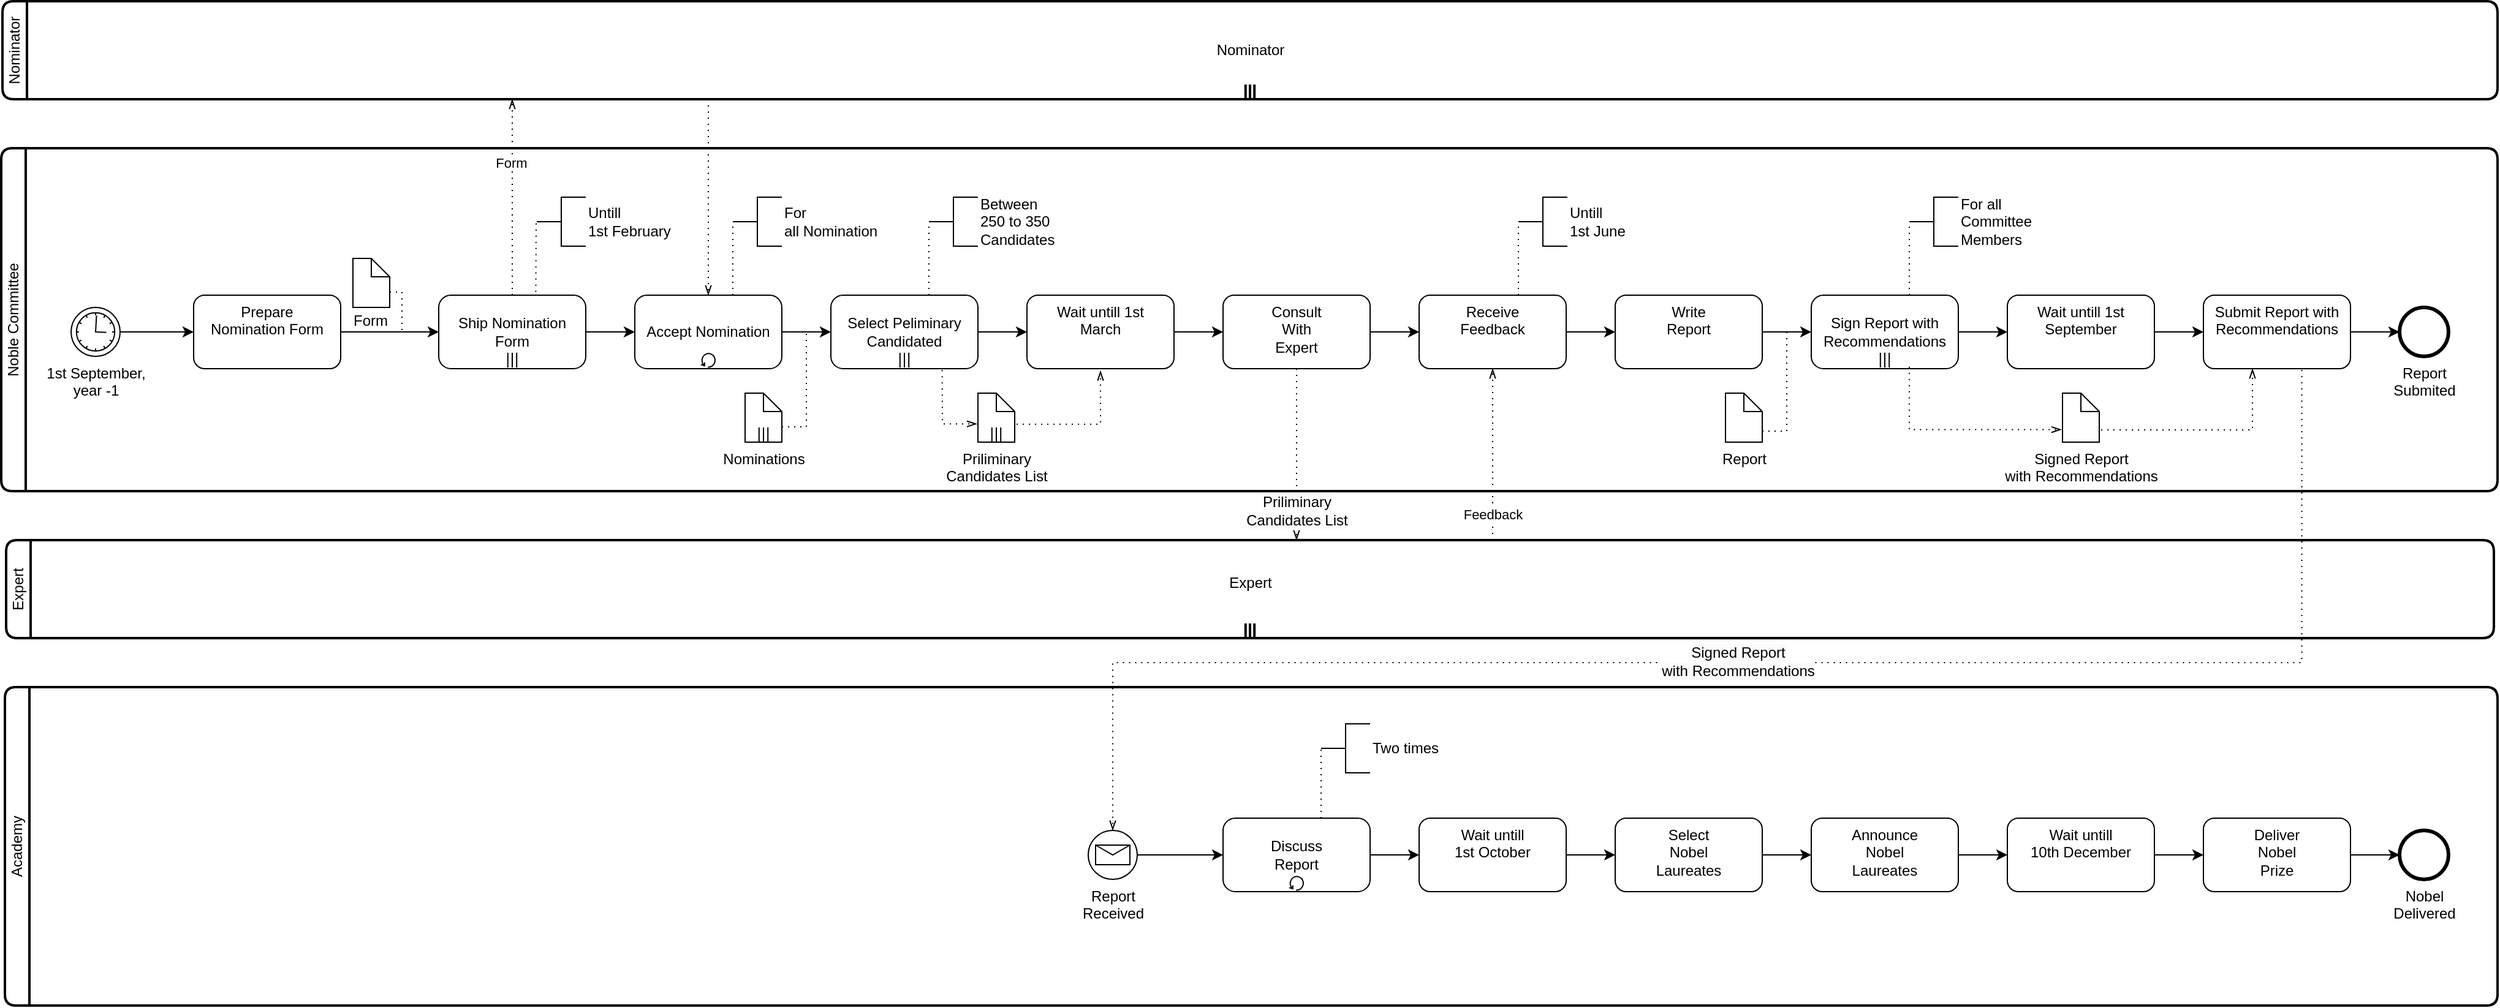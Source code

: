 <mxfile version="24.0.4" type="device">
  <diagram name="Страница — 1" id="o18Mdv8vmVLSmpb-lbFL">
    <mxGraphModel dx="3429" dy="1622" grid="1" gridSize="10" guides="1" tooltips="1" connect="1" arrows="1" fold="1" page="1" pageScale="1" pageWidth="827" pageHeight="1169" background="none" math="0" shadow="0">
      <root>
        <mxCell id="0" />
        <mxCell id="1" parent="0" />
        <mxCell id="DSWXlEe80ZoD1uHSXGsj-34" value="Noble Committee" style="shape=mxgraph.bpmn.swimlane;html=1;startSize=20;horizontal=0;swimlaneLine=1;collapsible=0;fontStyle=0;strokeWidth=2;whiteSpace=wrap;rounded=1;" parent="1" vertex="1">
          <mxGeometry x="3" y="280" width="2037" height="280" as="geometry" />
        </mxCell>
        <mxCell id="DSWXlEe80ZoD1uHSXGsj-40" value="Academy" style="shape=mxgraph.bpmn.swimlane;html=1;startSize=20;horizontal=0;swimlaneLine=1;collapsible=0;fontStyle=0;strokeWidth=2;whiteSpace=wrap;fillColor=none;rounded=1;" parent="1" vertex="1">
          <mxGeometry x="6" y="720" width="2034" height="260" as="geometry" />
        </mxCell>
        <mxCell id="DSWXlEe80ZoD1uHSXGsj-62" style="edgeStyle=orthogonalEdgeStyle;rounded=0;orthogonalLoop=1;jettySize=auto;html=1;" parent="1" source="DSWXlEe80ZoD1uHSXGsj-41" target="DSWXlEe80ZoD1uHSXGsj-42" edge="1">
          <mxGeometry relative="1" as="geometry" />
        </mxCell>
        <mxCell id="DSWXlEe80ZoD1uHSXGsj-41" value="1st September,&lt;div&gt;year -1&lt;/div&gt;" style="points=[[0.145,0.145,0],[0.5,0,0],[0.855,0.145,0],[1,0.5,0],[0.855,0.855,0],[0.5,1,0],[0.145,0.855,0],[0,0.5,0]];shape=mxgraph.bpmn.event;html=1;verticalLabelPosition=bottom;labelBackgroundColor=#ffffff;verticalAlign=top;align=center;perimeter=ellipsePerimeter;outlineConnect=0;aspect=fixed;outline=standard;symbol=timer;rounded=1;" parent="1" vertex="1">
          <mxGeometry x="60" y="410" width="40" height="40" as="geometry" />
        </mxCell>
        <mxCell id="DSWXlEe80ZoD1uHSXGsj-42" value="Prepare&lt;div&gt;Nomination Form&lt;/div&gt;" style="whiteSpace=wrap;html=1;verticalAlign=top;labelBackgroundColor=#ffffff;container=0;dropTarget=0;metaEdit=0;rounded=1;" parent="1" vertex="1">
          <mxGeometry x="160" y="400" width="120" height="60" as="geometry" />
        </mxCell>
        <mxCell id="DSWXlEe80ZoD1uHSXGsj-54" style="edgeStyle=orthogonalEdgeStyle;rounded=0;orthogonalLoop=1;jettySize=auto;html=1;" parent="1" source="DSWXlEe80ZoD1uHSXGsj-44" target="DSWXlEe80ZoD1uHSXGsj-52" edge="1">
          <mxGeometry relative="1" as="geometry" />
        </mxCell>
        <mxCell id="DSWXlEe80ZoD1uHSXGsj-44" value="Ship Nomination Form" style="points=[[0.25,0,0],[0.5,0,0],[0.75,0,0],[1,0.25,0],[1,0.5,0],[1,0.75,0],[0.75,1,0],[0.5,1,0],[0.25,1,0],[0,0.75,0],[0,0.5,0],[0,0.25,0]];shape=mxgraph.bpmn.task;whiteSpace=wrap;rectStyle=rounded;size=10;html=1;container=1;expand=0;collapsible=0;taskMarker=abstract;isLoopMultiParallel=1;rounded=1;" parent="1" vertex="1">
          <mxGeometry x="360" y="400" width="120" height="60" as="geometry" />
        </mxCell>
        <mxCell id="DSWXlEe80ZoD1uHSXGsj-45" style="edgeStyle=orthogonalEdgeStyle;rounded=0;orthogonalLoop=1;jettySize=auto;html=1;entryX=0;entryY=0.5;entryDx=0;entryDy=0;entryPerimeter=0;" parent="1" source="DSWXlEe80ZoD1uHSXGsj-42" target="DSWXlEe80ZoD1uHSXGsj-44" edge="1">
          <mxGeometry relative="1" as="geometry" />
        </mxCell>
        <mxCell id="DSWXlEe80ZoD1uHSXGsj-49" value="" style="edgeStyle=elbowEdgeStyle;fontSize=12;html=1;endFill=0;startFill=0;endSize=6;startSize=6;dashed=1;dashPattern=1 4;endArrow=none;startArrow=none;rounded=0;exitX=0;exitY=0;exitDx=30;exitDy=27.5;exitPerimeter=0;" parent="1" source="DSWXlEe80ZoD1uHSXGsj-46" edge="1">
          <mxGeometry width="160" relative="1" as="geometry">
            <mxPoint x="280" y="420" as="sourcePoint" />
            <mxPoint x="330" y="430" as="targetPoint" />
            <Array as="points">
              <mxPoint x="330" y="410" />
            </Array>
          </mxGeometry>
        </mxCell>
        <mxCell id="DSWXlEe80ZoD1uHSXGsj-46" value="Form" style="shape=mxgraph.bpmn.data;labelPosition=center;verticalLabelPosition=bottom;align=center;verticalAlign=top;size=15;html=1;strokeOpacity=100;labelPadding=0;movableLabel=1;" parent="1" vertex="1">
          <mxGeometry x="290" y="370" width="30" height="40" as="geometry">
            <mxPoint x="-1" y="-3" as="offset" />
          </mxGeometry>
        </mxCell>
        <mxCell id="DSWXlEe80ZoD1uHSXGsj-50" value="" style="edgeStyle=elbowEdgeStyle;fontSize=12;html=1;endFill=0;startFill=0;endSize=6;startSize=6;dashed=1;dashPattern=1 4;endArrow=openThin;startArrow=none;rounded=0;exitX=0.5;exitY=0;exitDx=0;exitDy=0;exitPerimeter=0;" parent="1" source="DSWXlEe80ZoD1uHSXGsj-44" edge="1">
          <mxGeometry width="160" relative="1" as="geometry">
            <mxPoint x="430" y="290" as="sourcePoint" />
            <mxPoint x="420" y="240" as="targetPoint" />
            <Array as="points">
              <mxPoint x="420" y="280" />
            </Array>
          </mxGeometry>
        </mxCell>
        <mxCell id="DSWXlEe80ZoD1uHSXGsj-51" value="Form" style="edgeLabel;html=1;align=center;verticalAlign=middle;resizable=0;points=[];" parent="DSWXlEe80ZoD1uHSXGsj-50" vertex="1" connectable="0">
          <mxGeometry x="0.35" y="1" relative="1" as="geometry">
            <mxPoint as="offset" />
          </mxGeometry>
        </mxCell>
        <mxCell id="DSWXlEe80ZoD1uHSXGsj-52" value="Accept Nomination" style="points=[[0.25,0,0],[0.5,0,0],[0.75,0,0],[1,0.25,0],[1,0.5,0],[1,0.75,0],[0.75,1,0],[0.5,1,0],[0.25,1,0],[0,0.75,0],[0,0.5,0],[0,0.25,0]];shape=mxgraph.bpmn.task;whiteSpace=wrap;rectStyle=rounded;size=10;html=1;container=1;expand=0;collapsible=0;taskMarker=abstract;isLoopStandard=1;" parent="1" vertex="1">
          <mxGeometry x="520" y="400" width="120" height="60" as="geometry" />
        </mxCell>
        <mxCell id="DSWXlEe80ZoD1uHSXGsj-53" value="" style="edgeStyle=elbowEdgeStyle;fontSize=12;html=1;endFill=0;startFill=0;endSize=6;startSize=6;dashed=1;dashPattern=1 4;endArrow=openThin;startArrow=none;rounded=0;entryX=0.5;entryY=0;entryDx=0;entryDy=0;entryPerimeter=0;" parent="1" source="DSWXlEe80ZoD1uHSXGsj-32" target="DSWXlEe80ZoD1uHSXGsj-52" edge="1">
          <mxGeometry width="160" relative="1" as="geometry">
            <mxPoint x="580" y="250" as="sourcePoint" />
            <mxPoint x="620" y="250" as="targetPoint" />
          </mxGeometry>
        </mxCell>
        <mxCell id="DSWXlEe80ZoD1uHSXGsj-87" style="edgeStyle=orthogonalEdgeStyle;rounded=0;orthogonalLoop=1;jettySize=auto;html=1;entryX=0;entryY=0.5;entryDx=0;entryDy=0;" parent="1" source="DSWXlEe80ZoD1uHSXGsj-57" target="DSWXlEe80ZoD1uHSXGsj-86" edge="1">
          <mxGeometry relative="1" as="geometry" />
        </mxCell>
        <mxCell id="DSWXlEe80ZoD1uHSXGsj-57" value="Select Peliminary&lt;div&gt;Candidated&lt;/div&gt;" style="points=[[0.25,0,0],[0.5,0,0],[0.75,0,0],[1,0.25,0],[1,0.5,0],[1,0.75,0],[0.75,1,0],[0.5,1,0],[0.25,1,0],[0,0.75,0],[0,0.5,0],[0,0.25,0]];shape=mxgraph.bpmn.task;whiteSpace=wrap;rectStyle=rounded;size=10;html=1;container=1;expand=0;collapsible=0;taskMarker=abstract;isLoopMultiParallel=1;rounded=1;" parent="1" vertex="1">
          <mxGeometry x="680" y="400" width="120" height="60" as="geometry" />
        </mxCell>
        <mxCell id="DSWXlEe80ZoD1uHSXGsj-58" style="edgeStyle=orthogonalEdgeStyle;rounded=0;orthogonalLoop=1;jettySize=auto;html=1;entryX=0;entryY=0.5;entryDx=0;entryDy=0;entryPerimeter=0;" parent="1" source="DSWXlEe80ZoD1uHSXGsj-52" target="DSWXlEe80ZoD1uHSXGsj-57" edge="1">
          <mxGeometry relative="1" as="geometry" />
        </mxCell>
        <mxCell id="DSWXlEe80ZoD1uHSXGsj-71" value="Untill&amp;nbsp;&lt;div&gt;&lt;span style=&quot;background-color: initial;&quot;&gt;1st February&lt;/span&gt;&lt;/div&gt;" style="html=1;shape=mxgraph.flowchart.annotation_2;align=left;labelPosition=right;" parent="1" vertex="1">
          <mxGeometry x="440" y="320" width="40" height="40" as="geometry" />
        </mxCell>
        <mxCell id="DSWXlEe80ZoD1uHSXGsj-75" value="" style="edgeStyle=elbowEdgeStyle;fontSize=12;html=1;endFill=0;startFill=0;endSize=6;startSize=6;dashed=1;dashPattern=1 4;endArrow=none;startArrow=none;rounded=0;entryX=0;entryY=0.5;entryDx=0;entryDy=0;entryPerimeter=0;exitX=0.66;exitY=-0.044;exitDx=0;exitDy=0;exitPerimeter=0;" parent="1" source="DSWXlEe80ZoD1uHSXGsj-44" target="DSWXlEe80ZoD1uHSXGsj-71" edge="1">
          <mxGeometry width="160" relative="1" as="geometry">
            <mxPoint x="440" y="390" as="sourcePoint" />
            <mxPoint x="480" y="390" as="targetPoint" />
          </mxGeometry>
        </mxCell>
        <mxCell id="DSWXlEe80ZoD1uHSXGsj-76" value="For&amp;nbsp;&lt;div&gt;all Nomination&lt;/div&gt;" style="html=1;shape=mxgraph.flowchart.annotation_2;align=left;labelPosition=right;" parent="1" vertex="1">
          <mxGeometry x="600" y="320" width="40" height="40" as="geometry" />
        </mxCell>
        <mxCell id="DSWXlEe80ZoD1uHSXGsj-77" value="" style="edgeStyle=elbowEdgeStyle;fontSize=12;html=1;endFill=0;startFill=0;endSize=6;startSize=6;dashed=1;dashPattern=1 4;endArrow=none;startArrow=none;rounded=0;entryX=0;entryY=0.5;entryDx=0;entryDy=0;entryPerimeter=0;" parent="1" source="DSWXlEe80ZoD1uHSXGsj-52" target="DSWXlEe80ZoD1uHSXGsj-76" edge="1">
          <mxGeometry width="160" relative="1" as="geometry">
            <mxPoint x="600" y="401" as="sourcePoint" />
            <mxPoint x="640" y="390" as="targetPoint" />
          </mxGeometry>
        </mxCell>
        <mxCell id="DSWXlEe80ZoD1uHSXGsj-78" value="Between&amp;nbsp;&lt;div&gt;250 to 350&lt;/div&gt;&lt;div&gt;Candidates&lt;/div&gt;" style="html=1;shape=mxgraph.flowchart.annotation_2;align=left;labelPosition=right;" parent="1" vertex="1">
          <mxGeometry x="760" y="320" width="40" height="40" as="geometry" />
        </mxCell>
        <mxCell id="DSWXlEe80ZoD1uHSXGsj-79" value="" style="edgeStyle=elbowEdgeStyle;fontSize=12;html=1;endFill=0;startFill=0;endSize=6;startSize=6;dashed=1;dashPattern=1 4;endArrow=none;startArrow=none;rounded=0;entryX=0;entryY=0.5;entryDx=0;entryDy=0;entryPerimeter=0;" parent="1" source="DSWXlEe80ZoD1uHSXGsj-57" target="DSWXlEe80ZoD1uHSXGsj-78" edge="1">
          <mxGeometry width="160" relative="1" as="geometry">
            <mxPoint x="760" y="400" as="sourcePoint" />
            <mxPoint x="800" y="390" as="targetPoint" />
          </mxGeometry>
        </mxCell>
        <mxCell id="DSWXlEe80ZoD1uHSXGsj-80" value="" style="edgeStyle=elbowEdgeStyle;fontSize=12;html=1;endFill=0;startFill=0;endSize=6;startSize=6;dashed=1;dashPattern=1 4;endArrow=none;startArrow=none;rounded=0;exitX=0;exitY=0;exitDx=30;exitDy=27.5;exitPerimeter=0;" parent="1" edge="1">
          <mxGeometry width="160" relative="1" as="geometry">
            <mxPoint x="640" y="507.5" as="sourcePoint" />
            <mxPoint x="660" y="430" as="targetPoint" />
            <Array as="points">
              <mxPoint x="660" y="470" />
            </Array>
          </mxGeometry>
        </mxCell>
        <mxCell id="DSWXlEe80ZoD1uHSXGsj-89" style="edgeStyle=orthogonalEdgeStyle;rounded=0;orthogonalLoop=1;jettySize=auto;html=1;entryX=0;entryY=0.5;entryDx=0;entryDy=0;" parent="1" source="DSWXlEe80ZoD1uHSXGsj-86" target="DSWXlEe80ZoD1uHSXGsj-88" edge="1">
          <mxGeometry relative="1" as="geometry" />
        </mxCell>
        <mxCell id="DSWXlEe80ZoD1uHSXGsj-86" value="Wait untill 1st&lt;div&gt;March&lt;/div&gt;" style="whiteSpace=wrap;html=1;verticalAlign=top;labelBackgroundColor=#ffffff;container=0;dropTarget=0;metaEdit=0;rounded=1;" parent="1" vertex="1">
          <mxGeometry x="840" y="400" width="120" height="60" as="geometry" />
        </mxCell>
        <mxCell id="XjeI6YMPzSXyxgUk54ye-2" style="edgeStyle=orthogonalEdgeStyle;rounded=0;orthogonalLoop=1;jettySize=auto;html=1;" edge="1" parent="1" source="DSWXlEe80ZoD1uHSXGsj-88" target="XjeI6YMPzSXyxgUk54ye-1">
          <mxGeometry relative="1" as="geometry" />
        </mxCell>
        <mxCell id="DSWXlEe80ZoD1uHSXGsj-88" value="Consult&lt;div&gt;With&lt;/div&gt;&lt;div&gt;Expert&lt;/div&gt;" style="whiteSpace=wrap;html=1;verticalAlign=top;labelBackgroundColor=#ffffff;container=0;dropTarget=0;metaEdit=0;rounded=1;" parent="1" vertex="1">
          <mxGeometry x="1000" y="400" width="120" height="60" as="geometry" />
        </mxCell>
        <mxCell id="DSWXlEe80ZoD1uHSXGsj-90" value="Nominations" style="shape=mxgraph.bpmn.data;labelPosition=center;verticalLabelPosition=bottom;align=center;verticalAlign=top;size=15;html=1;bpmnTransferType=none;isCollection=1;" parent="1" vertex="1">
          <mxGeometry x="610" y="480" width="30" height="40" as="geometry" />
        </mxCell>
        <mxCell id="DSWXlEe80ZoD1uHSXGsj-91" value="Priliminary&lt;div&gt;Candidates List&lt;/div&gt;" style="shape=mxgraph.bpmn.data;labelPosition=center;verticalLabelPosition=bottom;align=center;verticalAlign=top;size=15;html=1;bpmnTransferType=none;isCollection=1;" parent="1" vertex="1">
          <mxGeometry x="800" y="480" width="30" height="40" as="geometry" />
        </mxCell>
        <mxCell id="DSWXlEe80ZoD1uHSXGsj-92" value="" style="edgeStyle=elbowEdgeStyle;fontSize=12;html=1;endFill=0;startFill=0;endSize=6;startSize=6;dashed=1;dashPattern=1 4;endArrow=openThin;startArrow=none;rounded=0;exitX=0.757;exitY=1.019;exitDx=0;exitDy=0;exitPerimeter=0;entryX=-0.03;entryY=0.628;entryDx=0;entryDy=0;entryPerimeter=0;" parent="1" source="DSWXlEe80ZoD1uHSXGsj-57" target="DSWXlEe80ZoD1uHSXGsj-91" edge="1">
          <mxGeometry width="160" relative="1" as="geometry">
            <mxPoint x="760" y="470" as="sourcePoint" />
            <mxPoint x="800" y="470" as="targetPoint" />
            <Array as="points">
              <mxPoint x="771" y="480" />
            </Array>
          </mxGeometry>
        </mxCell>
        <mxCell id="DSWXlEe80ZoD1uHSXGsj-93" value="" style="edgeStyle=elbowEdgeStyle;fontSize=12;html=1;endFill=0;startFill=0;endSize=6;startSize=6;dashed=1;dashPattern=1 4;endArrow=openThin;startArrow=none;rounded=0;exitX=1.051;exitY=0.634;exitDx=0;exitDy=0;exitPerimeter=0;entryX=0.508;entryY=1.028;entryDx=0;entryDy=0;entryPerimeter=0;" parent="1" source="DSWXlEe80ZoD1uHSXGsj-91" target="DSWXlEe80ZoD1uHSXGsj-86" edge="1">
          <mxGeometry width="160" relative="1" as="geometry">
            <mxPoint x="781" y="471" as="sourcePoint" />
            <mxPoint x="810" y="510" as="targetPoint" />
            <Array as="points">
              <mxPoint x="900" y="480" />
            </Array>
          </mxGeometry>
        </mxCell>
        <mxCell id="DSWXlEe80ZoD1uHSXGsj-94" value="" style="edgeStyle=elbowEdgeStyle;fontSize=12;html=1;endFill=0;startFill=0;endSize=6;startSize=6;dashed=1;dashPattern=1 4;endArrow=openThin;startArrow=none;rounded=0;exitX=0.5;exitY=1;exitDx=0;exitDy=0;" parent="1" source="DSWXlEe80ZoD1uHSXGsj-88" target="DSWXlEe80ZoD1uHSXGsj-38" edge="1">
          <mxGeometry width="160" relative="1" as="geometry">
            <mxPoint x="1060" y="480" as="sourcePoint" />
            <mxPoint x="1100" y="480" as="targetPoint" />
          </mxGeometry>
        </mxCell>
        <mxCell id="DSWXlEe80ZoD1uHSXGsj-98" value="&lt;span style=&quot;font-size: 12px; background-color: rgb(251, 251, 251);&quot;&gt;Priliminary&lt;/span&gt;&lt;div style=&quot;font-size: 12px; background-color: rgb(251, 251, 251);&quot;&gt;Candidates List&lt;/div&gt;" style="edgeLabel;html=1;align=center;verticalAlign=middle;resizable=0;points=[];" parent="DSWXlEe80ZoD1uHSXGsj-94" vertex="1" connectable="0">
          <mxGeometry x="0.648" relative="1" as="geometry">
            <mxPoint as="offset" />
          </mxGeometry>
        </mxCell>
        <mxCell id="XjeI6YMPzSXyxgUk54ye-7" style="edgeStyle=orthogonalEdgeStyle;rounded=0;orthogonalLoop=1;jettySize=auto;html=1;" edge="1" parent="1" source="XjeI6YMPzSXyxgUk54ye-1" target="XjeI6YMPzSXyxgUk54ye-6">
          <mxGeometry relative="1" as="geometry" />
        </mxCell>
        <mxCell id="XjeI6YMPzSXyxgUk54ye-1" value="Receive&lt;div&gt;Feedback&lt;/div&gt;" style="whiteSpace=wrap;html=1;verticalAlign=top;labelBackgroundColor=#ffffff;container=0;dropTarget=0;metaEdit=0;rounded=1;" vertex="1" parent="1">
          <mxGeometry x="1160" y="400" width="120" height="60" as="geometry" />
        </mxCell>
        <mxCell id="XjeI6YMPzSXyxgUk54ye-3" value="" style="edgeStyle=elbowEdgeStyle;fontSize=12;html=1;endFill=0;startFill=0;endSize=6;startSize=6;dashed=1;dashPattern=1 4;endArrow=openThin;startArrow=none;rounded=0;entryX=0.5;entryY=1;entryDx=0;entryDy=0;" edge="1" parent="1" target="XjeI6YMPzSXyxgUk54ye-1">
          <mxGeometry width="160" relative="1" as="geometry">
            <mxPoint x="1220" y="600" as="sourcePoint" />
            <mxPoint x="1290" y="760" as="targetPoint" />
          </mxGeometry>
        </mxCell>
        <mxCell id="XjeI6YMPzSXyxgUk54ye-25" value="Feedback" style="edgeLabel;html=1;align=center;verticalAlign=middle;resizable=0;points=[];" vertex="1" connectable="0" parent="XjeI6YMPzSXyxgUk54ye-3">
          <mxGeometry x="-0.702" relative="1" as="geometry">
            <mxPoint as="offset" />
          </mxGeometry>
        </mxCell>
        <mxCell id="XjeI6YMPzSXyxgUk54ye-4" value="Untill&amp;nbsp;&lt;div&gt;1st&amp;nbsp;&lt;span style=&quot;background-color: initial;&quot;&gt;June&lt;/span&gt;&lt;/div&gt;" style="html=1;shape=mxgraph.flowchart.annotation_2;align=left;labelPosition=right;" vertex="1" parent="1">
          <mxGeometry x="1241" y="320" width="40" height="40" as="geometry" />
        </mxCell>
        <mxCell id="XjeI6YMPzSXyxgUk54ye-5" value="" style="edgeStyle=elbowEdgeStyle;fontSize=12;html=1;endFill=0;startFill=0;endSize=6;startSize=6;dashed=1;dashPattern=1 4;endArrow=none;startArrow=none;rounded=0;entryX=0;entryY=0.5;entryDx=0;entryDy=0;entryPerimeter=0;" edge="1" parent="1" target="XjeI6YMPzSXyxgUk54ye-4" source="XjeI6YMPzSXyxgUk54ye-1">
          <mxGeometry width="160" relative="1" as="geometry">
            <mxPoint x="1241" y="400" as="sourcePoint" />
            <mxPoint x="1281" y="390" as="targetPoint" />
          </mxGeometry>
        </mxCell>
        <mxCell id="XjeI6YMPzSXyxgUk54ye-9" style="edgeStyle=orthogonalEdgeStyle;rounded=0;orthogonalLoop=1;jettySize=auto;html=1;" edge="1" parent="1" source="XjeI6YMPzSXyxgUk54ye-6" target="XjeI6YMPzSXyxgUk54ye-8">
          <mxGeometry relative="1" as="geometry" />
        </mxCell>
        <mxCell id="XjeI6YMPzSXyxgUk54ye-6" value="Write&lt;div&gt;Report&lt;/div&gt;" style="whiteSpace=wrap;html=1;verticalAlign=top;labelBackgroundColor=#ffffff;container=0;dropTarget=0;metaEdit=0;rounded=1;" vertex="1" parent="1">
          <mxGeometry x="1320" y="400" width="120" height="60" as="geometry" />
        </mxCell>
        <mxCell id="XjeI6YMPzSXyxgUk54ye-15" style="edgeStyle=orthogonalEdgeStyle;rounded=0;orthogonalLoop=1;jettySize=auto;html=1;" edge="1" parent="1" source="XjeI6YMPzSXyxgUk54ye-8" target="XjeI6YMPzSXyxgUk54ye-14">
          <mxGeometry relative="1" as="geometry" />
        </mxCell>
        <mxCell id="XjeI6YMPzSXyxgUk54ye-8" value="Sign Report with&lt;div&gt;Recommendations&lt;/div&gt;" style="points=[[0.25,0,0],[0.5,0,0],[0.75,0,0],[1,0.25,0],[1,0.5,0],[1,0.75,0],[0.75,1,0],[0.5,1,0],[0.25,1,0],[0,0.75,0],[0,0.5,0],[0,0.25,0]];shape=mxgraph.bpmn.task;whiteSpace=wrap;rectStyle=rounded;size=10;html=1;container=1;expand=0;collapsible=0;taskMarker=abstract;isLoopMultiParallel=1;rounded=1;" vertex="1" parent="1">
          <mxGeometry x="1480" y="400" width="120" height="60" as="geometry" />
        </mxCell>
        <mxCell id="XjeI6YMPzSXyxgUk54ye-10" value="Report" style="shape=mxgraph.bpmn.data;labelPosition=center;verticalLabelPosition=bottom;align=center;verticalAlign=top;size=15;html=1;" vertex="1" parent="1">
          <mxGeometry x="1410" y="480" width="30" height="40" as="geometry" />
        </mxCell>
        <mxCell id="XjeI6YMPzSXyxgUk54ye-11" value="" style="edgeStyle=elbowEdgeStyle;fontSize=12;html=1;endFill=0;startFill=0;endSize=6;startSize=6;dashed=1;dashPattern=1 4;endArrow=none;startArrow=none;rounded=0;exitX=1;exitY=0.775;exitDx=0;exitDy=0;exitPerimeter=0;" edge="1" parent="1" source="XjeI6YMPzSXyxgUk54ye-10">
          <mxGeometry width="160" relative="1" as="geometry">
            <mxPoint x="1540" y="510" as="sourcePoint" />
            <mxPoint x="1460" y="430" as="targetPoint" />
            <Array as="points">
              <mxPoint x="1460" y="470" />
            </Array>
          </mxGeometry>
        </mxCell>
        <mxCell id="XjeI6YMPzSXyxgUk54ye-12" value="For all&lt;div&gt;Committee&lt;/div&gt;&lt;div&gt;Members&lt;/div&gt;" style="html=1;shape=mxgraph.flowchart.annotation_2;align=left;labelPosition=right;" vertex="1" parent="1">
          <mxGeometry x="1560" y="320" width="40" height="40" as="geometry" />
        </mxCell>
        <mxCell id="XjeI6YMPzSXyxgUk54ye-13" value="" style="edgeStyle=elbowEdgeStyle;fontSize=12;html=1;endFill=0;startFill=0;endSize=6;startSize=6;dashed=1;dashPattern=1 4;endArrow=none;startArrow=none;rounded=0;entryX=0;entryY=0.5;entryDx=0;entryDy=0;entryPerimeter=0;" edge="1" parent="1" target="XjeI6YMPzSXyxgUk54ye-12" source="XjeI6YMPzSXyxgUk54ye-8">
          <mxGeometry width="160" relative="1" as="geometry">
            <mxPoint x="1560" y="400" as="sourcePoint" />
            <mxPoint x="1600" y="390" as="targetPoint" />
          </mxGeometry>
        </mxCell>
        <mxCell id="XjeI6YMPzSXyxgUk54ye-17" style="edgeStyle=orthogonalEdgeStyle;rounded=0;orthogonalLoop=1;jettySize=auto;html=1;entryX=0;entryY=0.5;entryDx=0;entryDy=0;" edge="1" parent="1" source="XjeI6YMPzSXyxgUk54ye-14" target="XjeI6YMPzSXyxgUk54ye-16">
          <mxGeometry relative="1" as="geometry" />
        </mxCell>
        <mxCell id="XjeI6YMPzSXyxgUk54ye-14" value="Wait untill 1st&lt;div&gt;September&lt;/div&gt;" style="whiteSpace=wrap;html=1;verticalAlign=top;labelBackgroundColor=#ffffff;container=0;dropTarget=0;metaEdit=0;rounded=1;" vertex="1" parent="1">
          <mxGeometry x="1640" y="400" width="120" height="60" as="geometry" />
        </mxCell>
        <mxCell id="XjeI6YMPzSXyxgUk54ye-16" value="Submit Report with&lt;div&gt;Recommendations&lt;/div&gt;" style="whiteSpace=wrap;html=1;verticalAlign=top;labelBackgroundColor=#ffffff;container=0;dropTarget=0;metaEdit=0;rounded=1;" vertex="1" parent="1">
          <mxGeometry x="1800" y="400" width="120" height="60" as="geometry" />
        </mxCell>
        <mxCell id="XjeI6YMPzSXyxgUk54ye-18" value="Signed Report&lt;div&gt;with Recommendations&lt;/div&gt;" style="shape=mxgraph.bpmn.data;labelPosition=center;verticalLabelPosition=bottom;align=center;verticalAlign=top;size=15;html=1;" vertex="1" parent="1">
          <mxGeometry x="1685" y="480" width="30" height="40" as="geometry" />
        </mxCell>
        <mxCell id="XjeI6YMPzSXyxgUk54ye-20" value="" style="edgeStyle=elbowEdgeStyle;fontSize=12;html=1;endFill=0;startFill=0;endSize=6;startSize=6;dashed=1;dashPattern=1 4;endArrow=openThin;startArrow=none;rounded=0;exitX=0.667;exitY=0.973;exitDx=0;exitDy=0;exitPerimeter=0;entryX=-0.031;entryY=0.744;entryDx=0;entryDy=0;entryPerimeter=0;" edge="1" parent="1" source="XjeI6YMPzSXyxgUk54ye-8" target="XjeI6YMPzSXyxgUk54ye-18">
          <mxGeometry width="160" relative="1" as="geometry">
            <mxPoint x="1640" y="500" as="sourcePoint" />
            <mxPoint x="1680" y="500" as="targetPoint" />
            <Array as="points">
              <mxPoint x="1560" y="480" />
            </Array>
          </mxGeometry>
        </mxCell>
        <mxCell id="XjeI6YMPzSXyxgUk54ye-21" value="" style="edgeStyle=elbowEdgeStyle;fontSize=12;html=1;endFill=0;startFill=0;endSize=6;startSize=6;dashed=1;dashPattern=1 4;endArrow=openThin;startArrow=none;rounded=0;exitX=1.052;exitY=0.751;exitDx=0;exitDy=0;exitPerimeter=0;" edge="1" parent="1" source="XjeI6YMPzSXyxgUk54ye-18">
          <mxGeometry width="160" relative="1" as="geometry">
            <mxPoint x="1790" y="470" as="sourcePoint" />
            <mxPoint x="1840" y="460" as="targetPoint" />
            <Array as="points">
              <mxPoint x="1840" y="480" />
            </Array>
          </mxGeometry>
        </mxCell>
        <mxCell id="XjeI6YMPzSXyxgUk54ye-22" value="Report&lt;div&gt;Submited&lt;/div&gt;" style="points=[[0.145,0.145,0],[0.5,0,0],[0.855,0.145,0],[1,0.5,0],[0.855,0.855,0],[0.5,1,0],[0.145,0.855,0],[0,0.5,0]];shape=mxgraph.bpmn.event;html=1;verticalLabelPosition=bottom;labelBackgroundColor=#ffffff;verticalAlign=top;align=center;perimeter=ellipsePerimeter;outlineConnect=0;aspect=fixed;outline=end;symbol=terminate2;" vertex="1" parent="1">
          <mxGeometry x="1960" y="410" width="40" height="40" as="geometry" />
        </mxCell>
        <mxCell id="XjeI6YMPzSXyxgUk54ye-23" style="edgeStyle=orthogonalEdgeStyle;rounded=0;orthogonalLoop=1;jettySize=auto;html=1;entryX=0;entryY=0.5;entryDx=0;entryDy=0;entryPerimeter=0;" edge="1" parent="1" source="XjeI6YMPzSXyxgUk54ye-16" target="XjeI6YMPzSXyxgUk54ye-22">
          <mxGeometry relative="1" as="geometry" />
        </mxCell>
        <mxCell id="XjeI6YMPzSXyxgUk54ye-26" value="Report&lt;div&gt;Received&lt;/div&gt;" style="points=[[0.145,0.145,0],[0.5,0,0],[0.855,0.145,0],[1,0.5,0],[0.855,0.855,0],[0.5,1,0],[0.145,0.855,0],[0,0.5,0]];shape=mxgraph.bpmn.event;html=1;verticalLabelPosition=bottom;labelBackgroundColor=#ffffff;verticalAlign=top;align=center;perimeter=ellipsePerimeter;outlineConnect=0;aspect=fixed;outline=standard;symbol=message;" vertex="1" parent="1">
          <mxGeometry x="890" y="837" width="40" height="40" as="geometry" />
        </mxCell>
        <mxCell id="XjeI6YMPzSXyxgUk54ye-32" style="edgeStyle=orthogonalEdgeStyle;rounded=0;orthogonalLoop=1;jettySize=auto;html=1;" edge="1" parent="1" source="XjeI6YMPzSXyxgUk54ye-27" target="XjeI6YMPzSXyxgUk54ye-31">
          <mxGeometry relative="1" as="geometry" />
        </mxCell>
        <mxCell id="XjeI6YMPzSXyxgUk54ye-27" value="Discuss&lt;div&gt;Report&lt;/div&gt;" style="points=[[0.25,0,0],[0.5,0,0],[0.75,0,0],[1,0.25,0],[1,0.5,0],[1,0.75,0],[0.75,1,0],[0.5,1,0],[0.25,1,0],[0,0.75,0],[0,0.5,0],[0,0.25,0]];shape=mxgraph.bpmn.task;whiteSpace=wrap;rectStyle=rounded;size=10;html=1;container=1;expand=0;collapsible=0;taskMarker=abstract;isLoopStandard=1;" vertex="1" parent="1">
          <mxGeometry x="1000" y="827" width="120" height="60" as="geometry" />
        </mxCell>
        <mxCell id="XjeI6YMPzSXyxgUk54ye-28" style="edgeStyle=orthogonalEdgeStyle;rounded=0;orthogonalLoop=1;jettySize=auto;html=1;entryX=0;entryY=0.5;entryDx=0;entryDy=0;entryPerimeter=0;" edge="1" parent="1" source="XjeI6YMPzSXyxgUk54ye-26" target="XjeI6YMPzSXyxgUk54ye-27">
          <mxGeometry relative="1" as="geometry" />
        </mxCell>
        <mxCell id="XjeI6YMPzSXyxgUk54ye-29" value="Two times" style="html=1;shape=mxgraph.flowchart.annotation_2;align=left;labelPosition=right;" vertex="1" parent="1">
          <mxGeometry x="1080" y="750" width="40" height="40" as="geometry" />
        </mxCell>
        <mxCell id="XjeI6YMPzSXyxgUk54ye-30" value="" style="edgeStyle=elbowEdgeStyle;fontSize=12;html=1;endFill=0;startFill=0;endSize=6;startSize=6;dashed=1;dashPattern=1 4;endArrow=none;startArrow=none;rounded=0;entryX=0;entryY=0.5;entryDx=0;entryDy=0;entryPerimeter=0;" edge="1" parent="1" target="XjeI6YMPzSXyxgUk54ye-29" source="XjeI6YMPzSXyxgUk54ye-27">
          <mxGeometry width="160" relative="1" as="geometry">
            <mxPoint x="1079" y="827" as="sourcePoint" />
            <mxPoint x="1120" y="820" as="targetPoint" />
          </mxGeometry>
        </mxCell>
        <mxCell id="XjeI6YMPzSXyxgUk54ye-34" style="edgeStyle=orthogonalEdgeStyle;rounded=0;orthogonalLoop=1;jettySize=auto;html=1;" edge="1" parent="1" source="XjeI6YMPzSXyxgUk54ye-31" target="XjeI6YMPzSXyxgUk54ye-33">
          <mxGeometry relative="1" as="geometry" />
        </mxCell>
        <mxCell id="XjeI6YMPzSXyxgUk54ye-31" value="Wait untill&lt;div&gt;1st October&lt;/div&gt;" style="whiteSpace=wrap;html=1;verticalAlign=top;labelBackgroundColor=#ffffff;container=0;dropTarget=0;metaEdit=0;rounded=1;" vertex="1" parent="1">
          <mxGeometry x="1160" y="827" width="120" height="60" as="geometry" />
        </mxCell>
        <mxCell id="XjeI6YMPzSXyxgUk54ye-36" value="" style="edgeStyle=orthogonalEdgeStyle;rounded=0;orthogonalLoop=1;jettySize=auto;html=1;" edge="1" parent="1" source="XjeI6YMPzSXyxgUk54ye-33" target="XjeI6YMPzSXyxgUk54ye-35">
          <mxGeometry relative="1" as="geometry" />
        </mxCell>
        <mxCell id="XjeI6YMPzSXyxgUk54ye-33" value="Select&lt;div&gt;Nobel&lt;div&gt;Laureates&lt;/div&gt;&lt;/div&gt;" style="whiteSpace=wrap;html=1;verticalAlign=top;labelBackgroundColor=#ffffff;container=0;dropTarget=0;metaEdit=0;rounded=1;" vertex="1" parent="1">
          <mxGeometry x="1320" y="827" width="120" height="60" as="geometry" />
        </mxCell>
        <mxCell id="XjeI6YMPzSXyxgUk54ye-41" value="" style="edgeStyle=orthogonalEdgeStyle;rounded=0;orthogonalLoop=1;jettySize=auto;html=1;" edge="1" parent="1" source="XjeI6YMPzSXyxgUk54ye-35" target="XjeI6YMPzSXyxgUk54ye-40">
          <mxGeometry relative="1" as="geometry" />
        </mxCell>
        <mxCell id="XjeI6YMPzSXyxgUk54ye-35" value="Announce&lt;div&gt;Nobel&lt;/div&gt;&lt;div&gt;Laureates&lt;/div&gt;" style="whiteSpace=wrap;html=1;verticalAlign=top;labelBackgroundColor=#ffffff;container=0;dropTarget=0;metaEdit=0;rounded=1;" vertex="1" parent="1">
          <mxGeometry x="1480" y="827" width="120" height="60" as="geometry" />
        </mxCell>
        <mxCell id="XjeI6YMPzSXyxgUk54ye-38" value="" style="group" vertex="1" connectable="0" parent="1">
          <mxGeometry x="4" y="160" width="2036" height="80" as="geometry" />
        </mxCell>
        <mxCell id="DSWXlEe80ZoD1uHSXGsj-32" value="Nominator" style="shape=mxgraph.bpmn.swimlane;html=1;startSize=20;horizontal=0;swimlaneLine=1;collapsible=0;fontStyle=0;swimlaneFillColor=#ffffff;strokeWidth=2;isCollection=1;whiteSpace=wrap;rounded=1;container=0;" parent="XjeI6YMPzSXyxgUk54ye-38" vertex="1">
          <mxGeometry width="2036" height="80" as="geometry" />
        </mxCell>
        <mxCell id="DSWXlEe80ZoD1uHSXGsj-33" value="Nominator" style="text;html=1;align=center;verticalAlign=middle;resizable=0;points=[];autosize=1;strokeColor=none;fillColor=none;rounded=1;container=0;" parent="XjeI6YMPzSXyxgUk54ye-38" vertex="1">
          <mxGeometry x="978" y="24.997" width="80" height="30" as="geometry" />
        </mxCell>
        <mxCell id="XjeI6YMPzSXyxgUk54ye-39" value="" style="group" vertex="1" connectable="0" parent="1">
          <mxGeometry x="7" y="600" width="2030" height="80" as="geometry" />
        </mxCell>
        <mxCell id="DSWXlEe80ZoD1uHSXGsj-38" value="Expert" style="shape=mxgraph.bpmn.swimlane;html=1;startSize=20;horizontal=0;swimlaneLine=1;collapsible=0;fontStyle=0;swimlaneFillColor=#ffffff;strokeWidth=2;isCollection=1;whiteSpace=wrap;rounded=1;container=0;" parent="XjeI6YMPzSXyxgUk54ye-39" vertex="1">
          <mxGeometry width="2030" height="80" as="geometry" />
        </mxCell>
        <mxCell id="DSWXlEe80ZoD1uHSXGsj-39" value="Expert" style="text;html=1;align=center;verticalAlign=middle;resizable=0;points=[];autosize=1;strokeColor=none;fillColor=none;rounded=1;container=0;" parent="XjeI6YMPzSXyxgUk54ye-39" vertex="1">
          <mxGeometry x="985.004" y="19.997" width="60" height="30" as="geometry" />
        </mxCell>
        <mxCell id="XjeI6YMPzSXyxgUk54ye-43" value="" style="edgeStyle=orthogonalEdgeStyle;rounded=0;orthogonalLoop=1;jettySize=auto;html=1;" edge="1" parent="1" source="XjeI6YMPzSXyxgUk54ye-40" target="XjeI6YMPzSXyxgUk54ye-42">
          <mxGeometry relative="1" as="geometry" />
        </mxCell>
        <mxCell id="XjeI6YMPzSXyxgUk54ye-40" value="Wait untill&lt;div&gt;10th December&lt;/div&gt;" style="whiteSpace=wrap;html=1;verticalAlign=top;labelBackgroundColor=#ffffff;container=0;dropTarget=0;metaEdit=0;rounded=1;" vertex="1" parent="1">
          <mxGeometry x="1640" y="827" width="120" height="60" as="geometry" />
        </mxCell>
        <mxCell id="XjeI6YMPzSXyxgUk54ye-45" value="" style="edgeStyle=orthogonalEdgeStyle;rounded=0;orthogonalLoop=1;jettySize=auto;html=1;" edge="1" parent="1" source="XjeI6YMPzSXyxgUk54ye-42" target="XjeI6YMPzSXyxgUk54ye-44">
          <mxGeometry relative="1" as="geometry" />
        </mxCell>
        <mxCell id="XjeI6YMPzSXyxgUk54ye-42" value="Deliver&lt;div&gt;Nobel&lt;/div&gt;&lt;div&gt;Prize&lt;/div&gt;" style="whiteSpace=wrap;html=1;verticalAlign=top;labelBackgroundColor=#ffffff;container=0;dropTarget=0;metaEdit=0;rounded=1;" vertex="1" parent="1">
          <mxGeometry x="1800" y="827" width="120" height="60" as="geometry" />
        </mxCell>
        <mxCell id="XjeI6YMPzSXyxgUk54ye-44" value="Nobel&lt;div&gt;Delivered&lt;/div&gt;" style="points=[[0.145,0.145,0],[0.5,0,0],[0.855,0.145,0],[1,0.5,0],[0.855,0.855,0],[0.5,1,0],[0.145,0.855,0],[0,0.5,0]];shape=mxgraph.bpmn.event;html=1;verticalLabelPosition=bottom;labelBackgroundColor=#ffffff;verticalAlign=top;align=center;perimeter=ellipsePerimeter;outlineConnect=0;aspect=fixed;outline=end;symbol=terminate2;" vertex="1" parent="1">
          <mxGeometry x="1960" y="837" width="40" height="40" as="geometry" />
        </mxCell>
        <mxCell id="XjeI6YMPzSXyxgUk54ye-46" value="" style="edgeStyle=elbowEdgeStyle;fontSize=12;html=1;endFill=0;startFill=0;endSize=6;startSize=6;dashed=1;dashPattern=1 4;endArrow=openThin;startArrow=none;rounded=0;exitX=0.669;exitY=1.017;exitDx=0;exitDy=0;entryX=0.5;entryY=0;entryDx=0;entryDy=0;entryPerimeter=0;elbow=vertical;exitPerimeter=0;" edge="1" parent="1" source="XjeI6YMPzSXyxgUk54ye-16" target="XjeI6YMPzSXyxgUk54ye-26">
          <mxGeometry width="160" relative="1" as="geometry">
            <mxPoint x="1890" y="330" as="sourcePoint" />
            <mxPoint x="910" y="707" as="targetPoint" />
            <Array as="points">
              <mxPoint x="1380" y="700" />
            </Array>
          </mxGeometry>
        </mxCell>
        <mxCell id="XjeI6YMPzSXyxgUk54ye-49" value="&lt;span style=&quot;font-size: 12px; background-color: rgb(251, 251, 251);&quot;&gt;Signed Report&lt;/span&gt;&lt;div style=&quot;font-size: 12px; background-color: rgb(251, 251, 251);&quot;&gt;with Recommendations&lt;/div&gt;" style="edgeLabel;html=1;align=center;verticalAlign=middle;resizable=0;points=[];" vertex="1" connectable="0" parent="XjeI6YMPzSXyxgUk54ye-46">
          <mxGeometry x="0.039" y="-1" relative="1" as="geometry">
            <mxPoint as="offset" />
          </mxGeometry>
        </mxCell>
      </root>
    </mxGraphModel>
  </diagram>
</mxfile>
